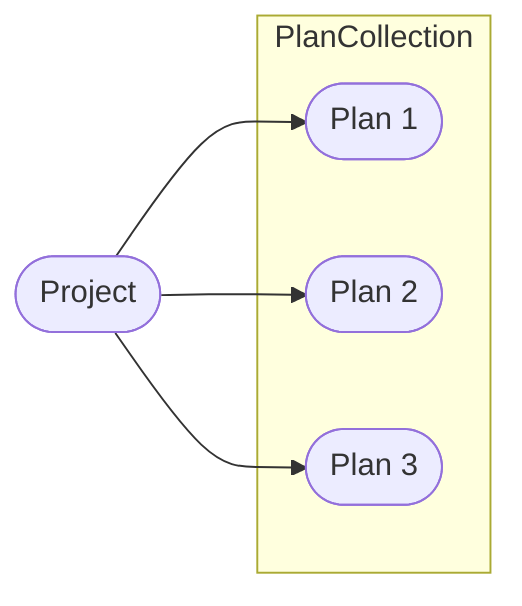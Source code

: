 flowchart LR
    PR1(["Project"])
    subgraph PlanCollection
        PL1(["Plan 1"])
        PL2(["Plan 2"])
        PL3(["Plan 3"])
    end

    PR1 --> PL1
    PR1 --> PL2
    PR1 --> PL3